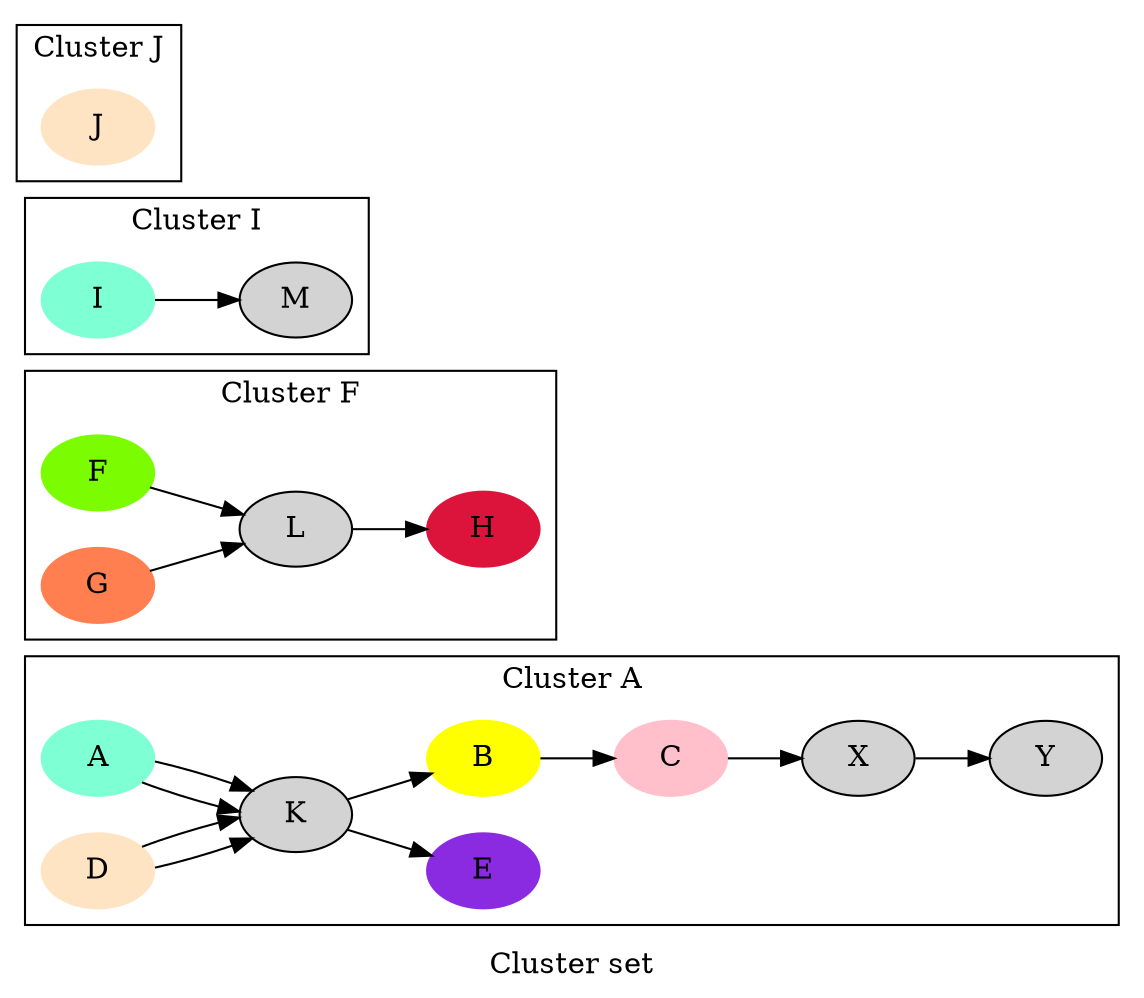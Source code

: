 digraph Perl
{
graph [ label="Cluster set" rankdir="LR" ]

subgraph "cluster A"
{
graph [ label="Cluster A" rankdir="LR" ]

"A" [ color="aquamarine" shape="oval" style="filled" ]
"K" [ shape="oval" style="filled" ]
"A" -> "K" [ label="" ]
"D" [ color="bisque" shape="oval" style="filled" ]
"K" [ shape="oval" style="filled" ]
"D" -> "K" [ label="" ]
"K" [ shape="oval" style="filled" ]
"E" [ color="blueviolet" shape="oval" style="filled" ]
"K" -> "E" [ label="" ]
}

subgraph "cluster A"
{
graph [ label="Cluster A" rankdir="LR" ]

"A" [ color="aquamarine" shape="oval" style="filled" ]
"K" [ shape="oval" style="filled" ]
"A" -> "K" [ label="" ]
"B" [ color="yellow" shape="oval" style="filled" ]
"C" [ color="pink" shape="oval" style="filled" ]
"B" -> "C" [ label="" ]
"C" [ color="pink" shape="oval" style="filled" ]
"X" [ shape="oval" style="filled" ]
"C" -> "X" [ label="" ]
"D" [ color="bisque" shape="oval" style="filled" ]
"K" [ shape="oval" style="filled" ]
"D" -> "K" [ label="" ]
"K" [ shape="oval" style="filled" ]
"B" [ color="yellow" shape="oval" style="filled" ]
"K" -> "B" [ label="" ]
"X" [ shape="oval" style="filled" ]
"Y" [ shape="oval" style="filled" ]
"X" -> "Y" [ label="" ]
}

subgraph "cluster F"
{
graph [ label="Cluster F" rankdir="LR" ]

"F" [ color="lawngreen" shape="oval" style="filled" ]
"L" [ shape="oval" style="filled" ]
"F" -> "L" [ label="" ]
"G" [ color="coral" shape="oval" style="filled" ]
"L" [ shape="oval" style="filled" ]
"G" -> "L" [ label="" ]
"L" [ shape="oval" style="filled" ]
"H" [ color="crimson" shape="oval" style="filled" ]
"L" -> "H" [ label="" ]
}

subgraph "cluster I"
{
graph [ label="Cluster I" rankdir="LR" ]

"I" [ color="aquamarine" shape="oval" style="filled" ]
"M" [ shape="oval" style="filled" ]
"I" -> "M" [ label="" ]
}

subgraph "cluster J"
{
graph [ label="Cluster J" rankdir="LR" ]

"J" [ color="bisque" shape="oval" style="filled" ]
}
}
